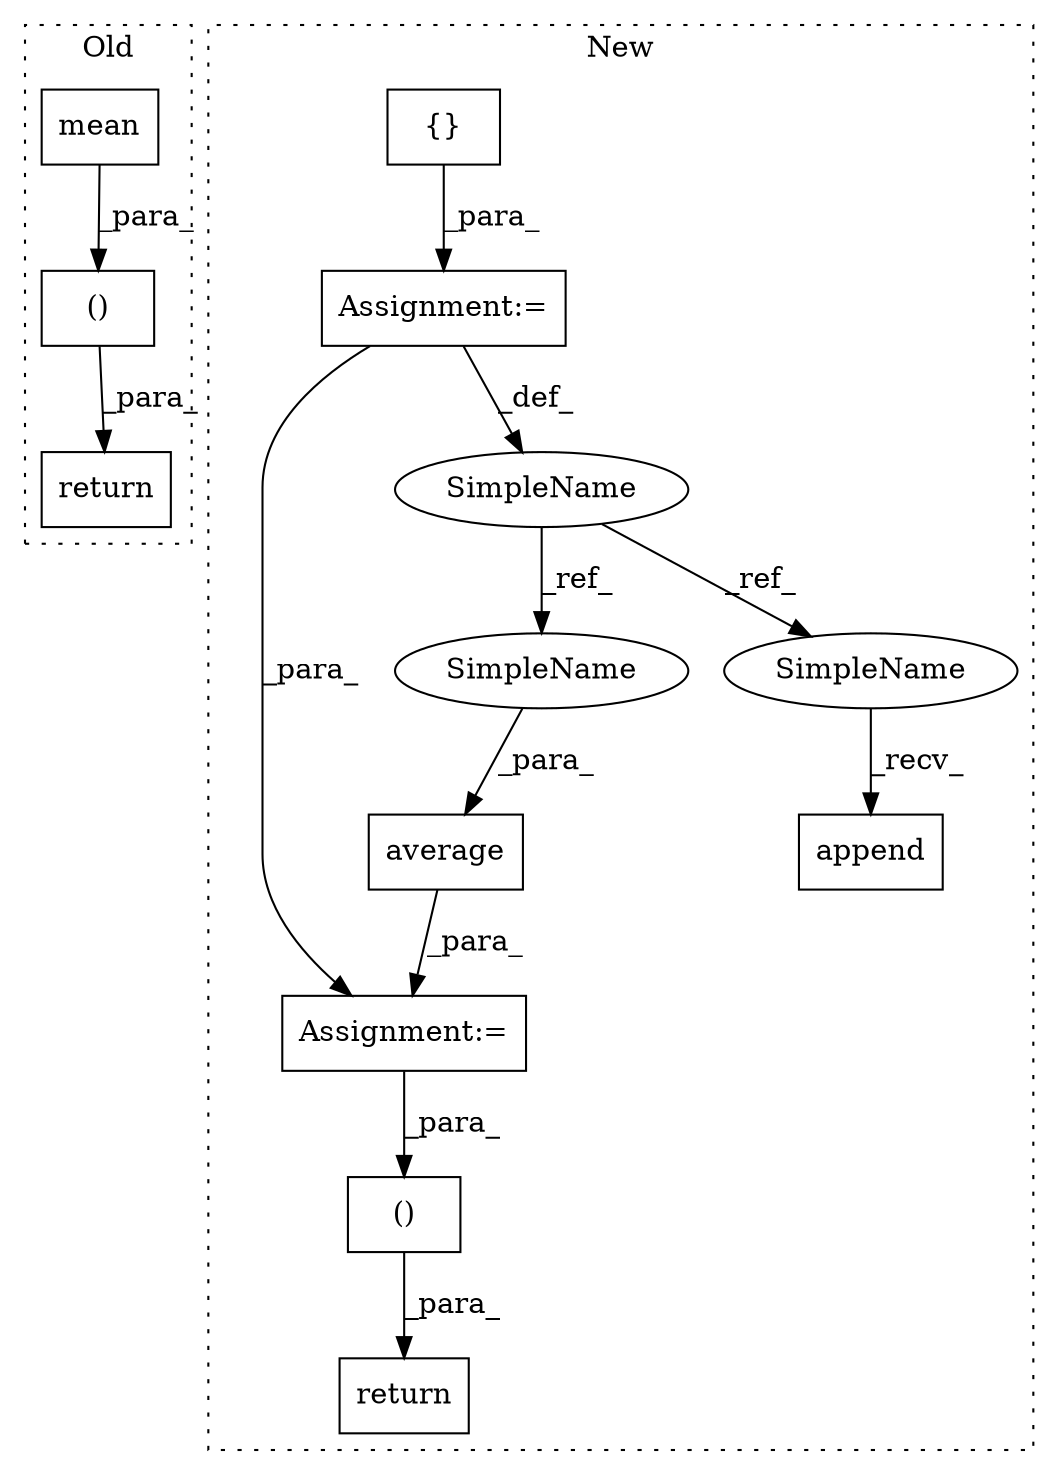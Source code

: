 digraph G {
subgraph cluster0 {
1 [label="()" a="106" s="17606" l="46" shape="box"];
8 [label="mean" a="32" s="17612,17627" l="5,1" shape="box"];
10 [label="return" a="41" s="17594" l="12" shape="box"];
label = "Old";
style="dotted";
}
subgraph cluster1 {
2 [label="average" a="32" s="17796,17826" l="8,1" shape="box"];
3 [label="Assignment:=" a="7" s="17789" l="1" shape="box"];
4 [label="()" a="106" s="17845" l="32" shape="box"];
5 [label="{}" a="4" s="16688" l="2" shape="box"];
6 [label="SimpleName" a="42" s="16667" l="11" shape="ellipse"];
7 [label="append" a="32" s="17598,17607" l="7,1" shape="box"];
9 [label="Assignment:=" a="7" s="16678" l="1" shape="box"];
11 [label="return" a="41" s="17833" l="12" shape="box"];
12 [label="SimpleName" a="42" s="17815" l="11" shape="ellipse"];
13 [label="SimpleName" a="42" s="17586" l="11" shape="ellipse"];
label = "New";
style="dotted";
}
1 -> 10 [label="_para_"];
2 -> 3 [label="_para_"];
3 -> 4 [label="_para_"];
4 -> 11 [label="_para_"];
5 -> 9 [label="_para_"];
6 -> 13 [label="_ref_"];
6 -> 12 [label="_ref_"];
8 -> 1 [label="_para_"];
9 -> 3 [label="_para_"];
9 -> 6 [label="_def_"];
12 -> 2 [label="_para_"];
13 -> 7 [label="_recv_"];
}